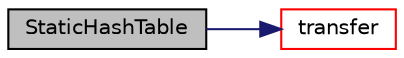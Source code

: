 digraph "StaticHashTable"
{
  bgcolor="transparent";
  edge [fontname="Helvetica",fontsize="10",labelfontname="Helvetica",labelfontsize="10"];
  node [fontname="Helvetica",fontsize="10",shape=record];
  rankdir="LR";
  Node152 [label="StaticHashTable",height=0.2,width=0.4,color="black", fillcolor="grey75", style="filled", fontcolor="black"];
  Node152 -> Node153 [color="midnightblue",fontsize="10",style="solid",fontname="Helvetica"];
  Node153 [label="transfer",height=0.2,width=0.4,color="red",URL="$a26881.html#a41f9c80cc8a418c7dee6f96625ada276",tooltip="Transfer the contents of the argument table into this table. "];
}
